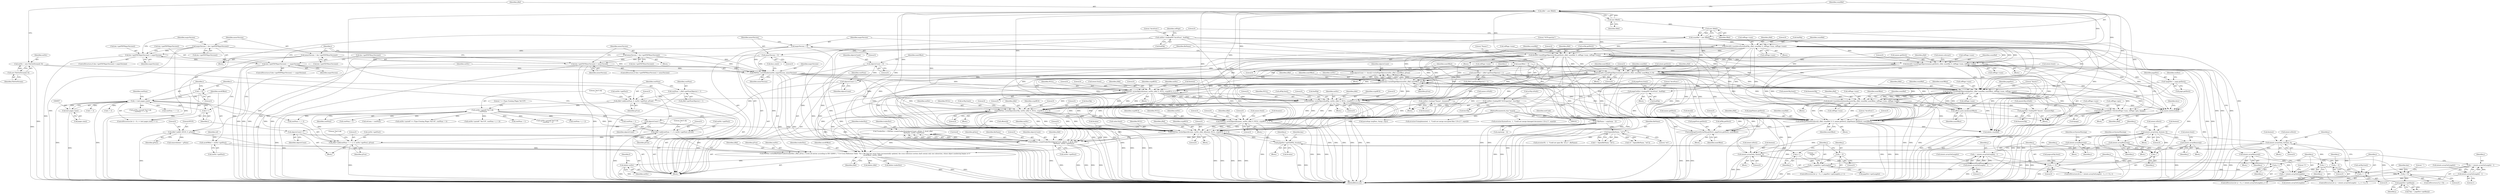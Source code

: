 digraph "0_poppler_5c9b08a875b07853be6c44e43ff5f7f059df666a@API" {
"1001082" [label="(Call,delete outStr)"];
"1001072" [label="(Call,PDFDoc::writeXRefTableTrailer(trailerDict, yRef, gTrue, // write all entries according to ISO 32000-1, 7.5.4 Cross-Reference Table: \"For a file that has never been incrementally updated, the cross-reference section shall contain only one subsection, whose object numbering begins at 0.\"\n                                uxrefOffset, outStr, yRef))"];
"1001061" [label="(Call,*trailerDict = PDFDoc::createTrailerDict(objectsCount, gFalse, 0, &ref, yRef,\n                                                fileName, outStr->getPos()))"];
"1001063" [label="(Call,PDFDoc::createTrailerDict(objectsCount, gFalse, 0, &ref, yRef,\n                                                fileName, outStr->getPos()))"];
"1001043" [label="(Call,objectsCount++)"];
"1000948" [label="(Call,objectsCount++)"];
"1000911" [label="(Call,objectsCount++)"];
"1000106" [label="(Call,objectsCount = 0)"];
"1000778" [label="(Call,objectsCount += docs[i]->writePageObjects(outStr, yRef, numOffset, gTrue))"];
"1000780" [label="(Call,docs[i]->writePageObjects(outStr, yRef, numOffset, gTrue))"];
"1000316" [label="(Call,PDFDoc::writeHeader(outStr, majorVersion, minorVersion))"];
"1000299" [label="(Call,outStr = new FileOutStream(f, 0))"];
"1000301" [label="(Call,new FileOutStream(f, 0))"];
"1000124" [label="(Call,majorVersion = 0)"];
"1000234" [label="(Call,majorVersion = doc->getPDFMajorVersion())"];
"1000242" [label="(Call,doc->getPDFMajorVersion() == majorVersion)"];
"1000230" [label="(Call,doc->getPDFMajorVersion() > majorVersion)"];
"1000237" [label="(Call,minorVersion = doc->getPDFMinorVersion())"];
"1000247" [label="(Call,doc->getPDFMinorVersion() > minorVersion)"];
"1000251" [label="(Call,minorVersion = doc->getPDFMinorVersion())"];
"1000128" [label="(Call,minorVersion = 0)"];
"1000675" [label="(Call,docs[i]->markPageObjects(pageDict, yRef, countRef, numOffset, refPage->num, refPage->num))"];
"1000649" [label="(Call,*pageDict = page.getDict())"];
"1000303" [label="(Call,yRef = new XRef())"];
"1000305" [label="(Call,new XRef())"];
"1000354" [label="(Call,docs[0]->markAcroForm(&afObj, yRef, countRef, 0, refPage->num, refPage->num))"];
"1000341" [label="(Call,catDict->lookupNF(\"AcroForm\", &afObj))"];
"1000307" [label="(Call,countRef = new XRef())"];
"1000309" [label="(Call,new XRef())"];
"1000376" [label="(Call,docs[0]->markPageObjects(ocObj.getDict(), yRef, countRef, 0, refPage->num, refPage->num))"];
"1000695" [label="(Call,docs[i]->markAnnotations(&annotsObj, yRef, countRef, numOffset, refPage->num, refPage->num))"];
"1000687" [label="(Call,pageDict->lookupNF(\"Annots\", &annotsObj))"];
"1000397" [label="(Call,docs[0]->markPageObjects(names.getDict(), yRef, countRef, 0, refPage->num, refPage->num))"];
"1000594" [label="(Call,docs[0]->markPageObjects(intent.getDict(), yRef, countRef, numOffset, 0, 0))"];
"1000110" [label="(Call,numOffset = 0)"];
"1000735" [label="(Call,doMergeNameDict(docs[i], yRef, countRef, 0, 0, names.getDict(), pageNames.getDict(), numOffset))"];
"1000733" [label="(Call,names.initDict(yRef))"];
"1000785" [label="(Call,numOffset = yRef->getNumObjects() + 1)"];
"1000673" [label="(Call,offsets.push_back(numOffset))"];
"1000639" [label="(Call,docs[i]->getXRef()->fetch(refPage->num, refPage->gen, &page))"];
"1000771" [label="(Call,doMergeFormDict(afObj.getDict(), pageForm.getDict(), numOffset))"];
"1000311" [label="(Call,yRef->add(0, 65535, 0, gFalse))"];
"1000877" [label="(Call,PDFDoc::writeObject(&ocObj, outStr, yRef, 0, NULL, cryptRC4, 0, 0, 0))"];
"1000366" [label="(Call,catDict->lookupNF(\"OCProperties\", &ocObj))"];
"1000857" [label="(Call,PDFDoc::writeObject(&afObj, outStr, yRef, 0, NULL, cryptRC4, 0, 0, 0))"];
"1000763" [label="(Call,pageCatDict->lookupNF(\"AcroForm\", &afObj))"];
"1000836" [label="(Call,PDFDoc::writeObject(&intent, outStr, yRef, 0, NULL, cryptRC4, 0, 0, 0))"];
"1000828" [label="(Call,intents.arrayGet(j, &intent, 0))"];
"1000821" [label="(Call,j < intents.arrayGetLength())"];
"1000818" [label="(Call,j = 0)"];
"1000824" [label="(Call,j++)"];
"1000586" [label="(Call,intents.arrayGet(j, &intent, 0))"];
"1000579" [label="(Call,j >= 0)"];
"1000574" [label="(Call,j = intents.arrayGetLength() - 1)"];
"1000576" [label="(Call,intents.arrayGetLength() - 1)"];
"1000582" [label="(Call,j--)"];
"1000603" [label="(Call,intents.arrayRemove(j))"];
"1000460" [label="(Call,intents.arrayGet(j, &intent, 0))"];
"1000453" [label="(Call,j >= 0)"];
"1000456" [label="(Call,j--)"];
"1000542" [label="(Call,intents.arrayRemove(j))"];
"1000531" [label="(Call,intents.arrayRemove(j))"];
"1000552" [label="(Call,intents.arrayRemove(j))"];
"1000448" [label="(Call,j = intents.arrayGetLength() - 1)"];
"1000450" [label="(Call,intents.arrayGetLength() - 1)"];
"1000897" [label="(Call,PDFDoc::writeObject(&names, outStr, yRef, 0, NULL, cryptRC4, 0, 0, 0))"];
"1000387" [label="(Call,catDict->lookup(\"Names\", &names))"];
"1001027" [label="(Call,PDFDoc::writeObject(&value, outStr, yRef, offsets[i], NULL, cryptRC4, 0, 0, 0))"];
"1001006" [label="(Call,pageDict->getValNF(j, &value))"];
"1001003" [label="(Call,pageDict->getKey(j))"];
"1000995" [label="(Call,j > 0)"];
"1000988" [label="(Call,j < pageDict->getLength())"];
"1000991" [label="(Call,j++)"];
"1000985" [label="(Call,j = 0)"];
"1000286" [label="(Call,fopen(fileName, \"wb\"))"];
"1000132" [label="(Call,*fileName = argv[argc - 1])"];
"1000103" [label="(MethodParameterIn,char *argv[])"];
"1000913" [label="(Call,yRef->add(rootNum + 1, 0, outStr->getPos(), gTrue))"];
"1000800" [label="(Call,outStr->printf(\"%d 0 obj\n\", rootNum))"];
"1000795" [label="(Call,yRef->add(rootNum, 0, outStr->getPos(), gTrue))"];
"1000790" [label="(Call,rootNum = yRef->getNumObjects() + 1)"];
"1000962" [label="(Call,yRef->add(rootNum + i + 2, 0, outStr->getPos(), gTrue))"];
"1000954" [label="(Call,i < (int) pages.size())"];
"1000951" [label="(Call,i = 0)"];
"1000959" [label="(Call,i++)"];
"1000956" [label="(Call,(int) pages.size())"];
"1001046" [label="(Call,uxrefOffset = outStr->getPos())"];
"1000249" [label="(Identifier,minorVersion)"];
"1000360" [label="(Call,refPage->num)"];
"1000146" [label="(Call,parseArgs (argDesc, &argc, argv))"];
"1000460" [label="(Call,intents.arrayGet(j, &intent, 0))"];
"1000743" [label="(Call,names.getDict())"];
"1000598" [label="(Identifier,numOffset)"];
"1000912" [label="(Identifier,objectsCount)"];
"1000956" [label="(Call,(int) pages.size())"];
"1000861" [label="(Identifier,yRef)"];
"1000994" [label="(ControlStructure,if (j > 0))"];
"1001066" [label="(Literal,0)"];
"1000801" [label="(Literal,\"%d 0 obj\n\")"];
"1000410" [label="(Call,intents.isArray())"];
"1000736" [label="(Call,docs[i])"];
"1000343" [label="(Call,&afObj)"];
"1000581" [label="(Literal,0)"];
"1001064" [label="(Identifier,objectsCount)"];
"1000989" [label="(Identifier,j)"];
"1000453" [label="(Call,j >= 0)"];
"1000741" [label="(Literal,0)"];
"1001003" [label="(Call,pageDict->getKey(j))"];
"1000968" [label="(Literal,0)"];
"1000955" [label="(Identifier,i)"];
"1000130" [label="(Literal,0)"];
"1000326" [label="(Call,docs.size())"];
"1000864" [label="(Identifier,cryptRC4)"];
"1001080" [label="(Identifier,trailerDict)"];
"1000315" [label="(Identifier,gFalse)"];
"1000780" [label="(Call,docs[i]->writePageObjects(outStr, yRef, numOffset, gTrue))"];
"1000920" [label="(Call,outStr->printf(\"%d 0 obj\n\", rootNum + 1))"];
"1000844" [label="(Literal,0)"];
"1000828" [label="(Call,intents.arrayGet(j, &intent, 0))"];
"1000675" [label="(Call,docs[i]->markPageObjects(pageDict, yRef, countRef, numOffset, refPage->num, refPage->num))"];
"1000312" [label="(Literal,0)"];
"1000778" [label="(Call,objectsCount += docs[i]->writePageObjects(outStr, yRef, numOffset, gTrue))"];
"1000639" [label="(Call,docs[i]->getXRef()->fetch(refPage->num, refPage->gen, &page))"];
"1001038" [label="(Literal,0)"];
"1000252" [label="(Identifier,minorVersion)"];
"1000940" [label="(Call,rootNum + j + 2)"];
"1000677" [label="(Identifier,yRef)"];
"1000877" [label="(Call,PDFDoc::writeObject(&ocObj, outStr, yRef, 0, NULL, cryptRC4, 0, 0, 0))"];
"1000377" [label="(Call,ocObj.getDict())"];
"1000887" [label="(Literal,0)"];
"1000107" [label="(Identifier,objectsCount)"];
"1001063" [label="(Call,PDFDoc::createTrailerDict(objectsCount, gFalse, 0, &ref, yRef,\n                                                fileName, outStr->getPos()))"];
"1000908" [label="(Call,names.free())"];
"1000241" [label="(ControlStructure,if (doc->getPDFMajorVersion() == majorVersion))"];
"1000564" [label="(Call,pagecatObj.free())"];
"1000822" [label="(Identifier,j)"];
"1001082" [label="(Call,delete outStr)"];
"1000543" [label="(Identifier,j)"];
"1000342" [label="(Literal,\"AcroForm\")"];
"1000319" [label="(Identifier,minorVersion)"];
"1000124" [label="(Call,majorVersion = 0)"];
"1000965" [label="(Call,i + 2)"];
"1000381" [label="(Call,refPage->num)"];
"1000357" [label="(Identifier,yRef)"];
"1000618" [label="(Block,)"];
"1000857" [label="(Call,PDFDoc::writeObject(&afObj, outStr, yRef, 0, NULL, cryptRC4, 0, 0, 0))"];
"1000128" [label="(Call,minorVersion = 0)"];
"1000452" [label="(Literal,1)"];
"1000913" [label="(Call,yRef->add(rootNum + 1, 0, outStr->getPos(), gTrue))"];
"1000847" [label="(Call,intent.free())"];
"1000141" [label="(Identifier,exitCode)"];
"1000534" [label="(Identifier,errSyntaxWarning)"];
"1000733" [label="(Call,names.initDict(yRef))"];
"1000317" [label="(Identifier,outStr)"];
"1000971" [label="(Call,outStr->printf(\"%d 0 obj\n\", rootNum + i + 2))"];
"1000953" [label="(Literal,0)"];
"1000643" [label="(Call,refPage->gen)"];
"1000823" [label="(Call,intents.arrayGetLength())"];
"1001028" [label="(Call,&value)"];
"1000987" [label="(Literal,0)"];
"1000288" [label="(Literal,\"wb\")"];
"1000883" [label="(Identifier,NULL)"];
"1000963" [label="(Call,rootNum + i + 2)"];
"1000243" [label="(Call,doc->getPDFMajorVersion())"];
"1001120" [label="(MethodReturn,int)"];
"1000125" [label="(Identifier,majorVersion)"];
"1000600" [label="(Literal,0)"];
"1000396" [label="(Block,)"];
"1000836" [label="(Call,PDFDoc::writeObject(&intent, outStr, yRef, 0, NULL, cryptRC4, 0, 0, 0))"];
"1000375" [label="(Block,)"];
"1000307" [label="(Call,countRef = new XRef())"];
"1000774" [label="(Identifier,numOffset)"];
"1001040" [label="(Call,value.free())"];
"1000678" [label="(Identifier,countRef)"];
"1000310" [label="(Identifier,XRef)"];
"1000888" [label="(Call,ocObj.free())"];
"1000582" [label="(Call,j--)"];
"1000448" [label="(Call,j = intents.arrayGetLength() - 1)"];
"1000676" [label="(Identifier,pageDict)"];
"1001088" [label="(Call,delete countRef)"];
"1000784" [label="(Identifier,gTrue)"];
"1000311" [label="(Call,yRef->add(0, 65535, 0, gFalse))"];
"1000898" [label="(Call,&names)"];
"1000577" [label="(Call,intents.arrayGetLength())"];
"1001039" [label="(Literal,0)"];
"1001048" [label="(Call,outStr->getPos())"];
"1000287" [label="(Identifier,fileName)"];
"1000727" [label="(Block,)"];
"1000991" [label="(Call,j++)"];
"1000673" [label="(Call,offsets.push_back(numOffset))"];
"1001085" [label="(Identifier,f)"];
"1001077" [label="(Identifier,outStr)"];
"1000599" [label="(Literal,0)"];
"1000134" [label="(Call,argv[argc - 1])"];
"1000782" [label="(Identifier,yRef)"];
"1000825" [label="(Identifier,j)"];
"1000882" [label="(Literal,0)"];
"1000458" [label="(Block,)"];
"1000734" [label="(Identifier,yRef)"];
"1000739" [label="(Identifier,yRef)"];
"1000654" [label="(Identifier,resDict)"];
"1000951" [label="(Call,i = 0)"];
"1000554" [label="(Call,intent.free())"];
"1001069" [label="(Identifier,yRef)"];
"1001078" [label="(Identifier,yRef)"];
"1000455" [label="(Literal,0)"];
"1000832" [label="(Literal,0)"];
"1000804" [label="(Literal,\"<< /Type /Catalog /Pages %d 0 R\")"];
"1000579" [label="(Call,j >= 0)"];
"1001086" [label="(Call,delete yRef)"];
"1000802" [label="(Identifier,rootNum)"];
"1000826" [label="(Block,)"];
"1001042" [label="(Literal,\" >>\nendobj\n\")"];
"1000580" [label="(Identifier,j)"];
"1000359" [label="(Literal,0)"];
"1000795" [label="(Call,yRef->add(rootNum, 0, outStr->getPos(), gTrue))"];
"1000904" [label="(Identifier,cryptRC4)"];
"1000402" [label="(Call,refPage->num)"];
"1000363" [label="(Call,refPage->num)"];
"1000798" [label="(Call,outStr->getPos())"];
"1000874" [label="(Block,)"];
"1000461" [label="(Identifier,j)"];
"1000584" [label="(Block,)"];
"1000532" [label="(Identifier,j)"];
"1000290" [label="(Call,error(errIO, -1, \"Could not open file '{0:s}'\", fileName))"];
"1000302" [label="(Identifier,FileOutStream)"];
"1000232" [label="(Identifier,majorVersion)"];
"1000805" [label="(Call,rootNum + 1)"];
"1000999" [label="(Literal,\" \")"];
"1001083" [label="(Identifier,outStr)"];
"1000354" [label="(Call,docs[0]->markAcroForm(&afObj, yRef, countRef, 0, refPage->num, refPage->num))"];
"1001079" [label="(Call,delete trailerDict)"];
"1000914" [label="(Call,rootNum + 1)"];
"1000763" [label="(Call,pageCatDict->lookupNF(\"AcroForm\", &afObj))"];
"1001050" [label="(Call,ref.num = rootNum)"];
"1000247" [label="(Call,doc->getPDFMinorVersion() > minorVersion)"];
"1000881" [label="(Identifier,yRef)"];
"1000737" [label="(Identifier,docs)"];
"1000997" [label="(Literal,0)"];
"1000862" [label="(Literal,0)"];
"1000903" [label="(Identifier,NULL)"];
"1000314" [label="(Literal,0)"];
"1000606" [label="(Call,catObj.free())"];
"1000765" [label="(Call,&afObj)"];
"1000552" [label="(Call,intents.arrayRemove(j))"];
"1000707" [label="(Call,annotsObj.free())"];
"1000799" [label="(Identifier,gTrue)"];
"1000397" [label="(Call,docs[0]->markPageObjects(names.getDict(), yRef, countRef, 0, refPage->num, refPage->num))"];
"1000695" [label="(Call,docs[i]->markAnnotations(&annotsObj, yRef, countRef, numOffset, refPage->num, refPage->num))"];
"1000969" [label="(Call,outStr->getPos())"];
"1000239" [label="(Call,doc->getPDFMinorVersion())"];
"1000129" [label="(Identifier,minorVersion)"];
"1000300" [label="(Identifier,outStr)"];
"1000970" [label="(Identifier,gTrue)"];
"1000586" [label="(Call,intents.arrayGet(j, &intent, 0))"];
"1000783" [label="(Identifier,numOffset)"];
"1000233" [label="(Block,)"];
"1001073" [label="(Identifier,trailerDict)"];
"1000787" [label="(Call,yRef->getNumObjects() + 1)"];
"1000304" [label="(Identifier,yRef)"];
"1000803" [label="(Call,outStr->printf(\"<< /Type /Catalog /Pages %d 0 R\", rootNum + 1))"];
"1000248" [label="(Call,doc->getPDFMinorVersion())"];
"1000250" [label="(Block,)"];
"1000553" [label="(Identifier,j)"];
"1001035" [label="(Identifier,NULL)"];
"1000973" [label="(Call,rootNum + i + 2)"];
"1000649" [label="(Call,*pageDict = page.getDict())"];
"1000126" [label="(Literal,0)"];
"1000587" [label="(Identifier,j)"];
"1001076" [label="(Identifier,uxrefOffset)"];
"1000132" [label="(Call,*fileName = argv[argc - 1])"];
"1001067" [label="(Call,&ref)"];
"1000454" [label="(Identifier,j)"];
"1000866" [label="(Literal,0)"];
"1000328" [label="(Block,)"];
"1001027" [label="(Call,PDFDoc::writeObject(&value, outStr, yRef, offsets[i], NULL, cryptRC4, 0, 0, 0))"];
"1000829" [label="(Identifier,j)"];
"1000949" [label="(Identifier,objectsCount)"];
"1000545" [label="(Identifier,errSyntaxWarning)"];
"1000696" [label="(Call,&annotsObj)"];
"1000583" [label="(Identifier,j)"];
"1000791" [label="(Identifier,rootNum)"];
"1000578" [label="(Literal,1)"];
"1000863" [label="(Identifier,NULL)"];
"1000785" [label="(Call,numOffset = yRef->getNumObjects() + 1)"];
"1000679" [label="(Identifier,numOffset)"];
"1000309" [label="(Call,new XRef())"];
"1000868" [label="(Call,afObj.free())"];
"1000242" [label="(Call,doc->getPDFMajorVersion() == majorVersion)"];
"1000617" [label="(Identifier,i)"];
"1000604" [label="(Identifier,j)"];
"1000258" [label="(Call,error(errUnimplemented, -1, \"Could not merge encrypted files ('{0:s}')\", argv[i]))"];
"1000884" [label="(Identifier,cryptRC4)"];
"1000984" [label="(ControlStructure,for (j = 0; j < pageDict->getLength(); j++))"];
"1000318" [label="(Identifier,majorVersion)"];
"1000594" [label="(Call,docs[0]->markPageObjects(intent.getDict(), yRef, countRef, numOffset, 0, 0))"];
"1000456" [label="(Call,j--)"];
"1000797" [label="(Literal,0)"];
"1000821" [label="(Call,j < intents.arrayGetLength())"];
"1000373" [label="(Call,ocObj.isNull())"];
"1000835" [label="(Block,)"];
"1001074" [label="(Identifier,yRef)"];
"1000694" [label="(Block,)"];
"1000112" [label="(Literal,0)"];
"1000341" [label="(Call,catDict->lookupNF(\"AcroForm\", &afObj))"];
"1000574" [label="(Call,j = intents.arrayGetLength() - 1)"];
"1000820" [label="(Literal,0)"];
"1000800" [label="(Call,outStr->printf(\"%d 0 obj\n\", rootNum))"];
"1000251" [label="(Call,minorVersion = doc->getPDFMinorVersion())"];
"1000133" [label="(Identifier,fileName)"];
"1000986" [label="(Identifier,j)"];
"1000602" [label="(Block,)"];
"1000462" [label="(Call,&intent)"];
"1000773" [label="(Call,pageForm.getDict())"];
"1000830" [label="(Call,&intent)"];
"1000954" [label="(Call,i < (int) pages.size())"];
"1001072" [label="(Call,PDFDoc::writeXRefTableTrailer(trailerDict, yRef, gTrue, // write all entries according to ISO 32000-1, 7.5.4 Cross-Reference Table: \"For a file that has never been incrementally updated, the cross-reference section shall contain only one subsection, whose object numbering begins at 0.\"\n                                uxrefOffset, outStr, yRef))"];
"1000284" [label="(Call,f = fopen(fileName, \"wb\"))"];
"1000680" [label="(Call,refPage->num)"];
"1000355" [label="(Call,&afObj)"];
"1000592" [label="(Call,intent.isDict())"];
"1000597" [label="(Identifier,countRef)"];
"1000840" [label="(Identifier,yRef)"];
"1000775" [label="(Call,pageForm.free())"];
"1001043" [label="(Call,objectsCount++)"];
"1000451" [label="(Call,intents.arrayGetLength())"];
"1000915" [label="(Identifier,rootNum)"];
"1000457" [label="(Identifier,j)"];
"1000894" [label="(Block,)"];
"1001065" [label="(Identifier,gFalse)"];
"1000958" [label="(Call,pages.size())"];
"1001047" [label="(Identifier,uxrefOffset)"];
"1000865" [label="(Literal,0)"];
"1000110" [label="(Call,numOffset = 0)"];
"1000992" [label="(Identifier,j)"];
"1000316" [label="(Call,PDFDoc::writeHeader(outStr, majorVersion, minorVersion))"];
"1001070" [label="(Identifier,fileName)"];
"1000573" [label="(ControlStructure,for (j = intents.arrayGetLength() - 1; j >= 0; j--))"];
"1000575" [label="(Identifier,j)"];
"1000235" [label="(Identifier,majorVersion)"];
"1000975" [label="(Call,i + 2)"];
"1000542" [label="(Call,intents.arrayRemove(j))"];
"1001052" [label="(Identifier,ref)"];
"1000236" [label="(Call,doc->getPDFMajorVersion())"];
"1000400" [label="(Identifier,countRef)"];
"1001007" [label="(Identifier,j)"];
"1000303" [label="(Call,yRef = new XRef())"];
"1000959" [label="(Call,i++)"];
"1000817" [label="(ControlStructure,for (j = 0; j < intents.arrayGetLength(); j++))"];
"1000919" [label="(Identifier,gTrue)"];
"1000907" [label="(Literal,0)"];
"1000858" [label="(Call,&afObj)"];
"1000841" [label="(Literal,0)"];
"1000531" [label="(Call,intents.arrayRemove(j))"];
"1000921" [label="(Literal,\"%d 0 obj\n\")"];
"1000960" [label="(Identifier,i)"];
"1000897" [label="(Call,PDFDoc::writeObject(&names, outStr, yRef, 0, NULL, cryptRC4, 0, 0, 0))"];
"1000985" [label="(Call,j = 0)"];
"1000818" [label="(Call,j = 0)"];
"1000885" [label="(Literal,0)"];
"1000770" [label="(Block,)"];
"1000843" [label="(Identifier,cryptRC4)"];
"1000466" [label="(Call,intent.isDict())"];
"1000238" [label="(Identifier,minorVersion)"];
"1000605" [label="(Call,intent.free())"];
"1000744" [label="(Call,pageNames.getDict())"];
"1000366" [label="(Call,catDict->lookupNF(\"OCProperties\", &ocObj))"];
"1000948" [label="(Call,objectsCount++)"];
"1000687" [label="(Call,pageDict->lookupNF(\"Annots\", &annotsObj))"];
"1000988" [label="(Call,j < pageDict->getLength())"];
"1001013" [label="(Identifier,key)"];
"1001061" [label="(Call,*trailerDict = PDFDoc::createTrailerDict(objectsCount, gFalse, 0, &ref, yRef,\n                                                fileName, outStr->getPos()))"];
"1000698" [label="(Identifier,yRef)"];
"1001071" [label="(Call,outStr->getPos())"];
"1000995" [label="(Call,j > 0)"];
"1001031" [label="(Identifier,yRef)"];
"1000952" [label="(Identifier,i)"];
"1000244" [label="(Identifier,majorVersion)"];
"1000771" [label="(Call,doMergeFormDict(afObj.getDict(), pageForm.getDict(), numOffset))"];
"1000996" [label="(Identifier,j)"];
"1000781" [label="(Identifier,outStr)"];
"1000299" [label="(Call,outStr = new FileOutStream(f, 0))"];
"1000962" [label="(Call,yRef->add(rootNum + i + 2, 0, outStr->getPos(), gTrue))"];
"1000849" [label="(Literal,\"]\")"];
"1000401" [label="(Literal,0)"];
"1000674" [label="(Identifier,numOffset)"];
"1000384" [label="(Call,refPage->num)"];
"1000405" [label="(Call,refPage->num)"];
"1000449" [label="(Identifier,j)"];
"1000886" [label="(Literal,0)"];
"1000834" [label="(Call,intent.isDict())"];
"1000911" [label="(Call,objectsCount++)"];
"1000367" [label="(Literal,\"OCProperties\")"];
"1001046" [label="(Call,uxrefOffset = outStr->getPos())"];
"1000464" [label="(Literal,0)"];
"1001004" [label="(Identifier,j)"];
"1001008" [label="(Call,&value)"];
"1000104" [label="(Block,)"];
"1000541" [label="(Block,)"];
"1000379" [label="(Identifier,countRef)"];
"1000576" [label="(Call,intents.arrayGetLength() - 1)"];
"1000376" [label="(Call,docs[0]->markPageObjects(ocObj.getDict(), yRef, countRef, 0, refPage->num, refPage->num))"];
"1000786" [label="(Identifier,numOffset)"];
"1001006" [label="(Call,pageDict->getValNF(j, &value))"];
"1000689" [label="(Call,&annotsObj)"];
"1000839" [label="(Identifier,outStr)"];
"1000640" [label="(Call,refPage->num)"];
"1000234" [label="(Call,majorVersion = doc->getPDFMajorVersion())"];
"1001075" [label="(Identifier,gTrue)"];
"1000764" [label="(Literal,\"AcroForm\")"];
"1000860" [label="(Identifier,outStr)"];
"1000271" [label="(Call,error(errSyntaxError, -1, \"Could not merge damaged documents ('{0:s}')\", argv[i]))"];
"1000595" [label="(Call,intent.getDict())"];
"1000854" [label="(Block,)"];
"1000990" [label="(Call,pageDict->getLength())"];
"1000900" [label="(Identifier,outStr)"];
"1000651" [label="(Call,page.getDict())"];
"1000447" [label="(ControlStructure,for (j = intents.arrayGetLength() - 1; j >= 0; j--))"];
"1000950" [label="(ControlStructure,for (i = 0; i < (int) pages.size(); i++))"];
"1000628" [label="(Block,)"];
"1000819" [label="(Identifier,j)"];
"1000704" [label="(Call,refPage->num)"];
"1000790" [label="(Call,rootNum = yRef->getNumObjects() + 1)"];
"1000701" [label="(Call,refPage->num)"];
"1000867" [label="(Literal,0)"];
"1000551" [label="(Block,)"];
"1000596" [label="(Identifier,yRef)"];
"1000347" [label="(Identifier,refPage)"];
"1000964" [label="(Identifier,rootNum)"];
"1000283" [label="(Call,!(f = fopen(fileName, \"wb\")))"];
"1000286" [label="(Call,fopen(fileName, \"wb\"))"];
"1001062" [label="(Identifier,trailerDict)"];
"1000837" [label="(Call,&intent)"];
"1000398" [label="(Call,names.getDict())"];
"1000683" [label="(Call,refPage->num)"];
"1000938" [label="(Call,outStr->printf(\" %d 0 R\", rootNum + j + 2))"];
"1000237" [label="(Call,minorVersion = doc->getPDFMinorVersion())"];
"1000693" [label="(Call,annotsObj.isNull())"];
"1000745" [label="(Identifier,numOffset)"];
"1000305" [label="(Call,new XRef())"];
"1000646" [label="(Call,&page)"];
"1000388" [label="(Literal,\"Names\")"];
"1000230" [label="(Call,doc->getPDFMajorVersion() > majorVersion)"];
"1000253" [label="(Call,doc->getPDFMinorVersion())"];
"1000906" [label="(Literal,0)"];
"1000108" [label="(Literal,0)"];
"1000394" [label="(Call,names.isNull())"];
"1000229" [label="(ControlStructure,if (doc->getPDFMajorVersion() > majorVersion))"];
"1001002" [label="(Identifier,key)"];
"1000700" [label="(Identifier,numOffset)"];
"1000878" [label="(Call,&ocObj)"];
"1000387" [label="(Call,catDict->lookup(\"Names\", &names))"];
"1000961" [label="(Block,)"];
"1000450" [label="(Call,intents.arrayGetLength() - 1)"];
"1001023" [label="(Block,)"];
"1000368" [label="(Call,&ocObj)"];
"1000972" [label="(Literal,\"%d 0 obj\n\")"];
"1000905" [label="(Literal,0)"];
"1000590" [label="(Literal,0)"];
"1000731" [label="(Block,)"];
"1000530" [label="(Block,)"];
"1001036" [label="(Identifier,cryptRC4)"];
"1000650" [label="(Identifier,pageDict)"];
"1000209" [label="(Identifier,i)"];
"1000588" [label="(Call,&intent)"];
"1000842" [label="(Identifier,NULL)"];
"1000796" [label="(Identifier,rootNum)"];
"1001037" [label="(Literal,0)"];
"1000603" [label="(Call,intents.arrayRemove(j))"];
"1001001" [label="(Call,*key = pageDict->getKey(j))"];
"1000901" [label="(Identifier,yRef)"];
"1000917" [label="(Literal,0)"];
"1000735" [label="(Call,doMergeNameDict(docs[i], yRef, countRef, 0, 0, names.getDict(), pageNames.getDict(), numOffset))"];
"1000845" [label="(Literal,0)"];
"1000399" [label="(Identifier,yRef)"];
"1000902" [label="(Literal,0)"];
"1000111" [label="(Identifier,numOffset)"];
"1000772" [label="(Call,afObj.getDict())"];
"1000740" [label="(Identifier,countRef)"];
"1000308" [label="(Identifier,countRef)"];
"1000106" [label="(Call,objectsCount = 0)"];
"1000358" [label="(Identifier,countRef)"];
"1000792" [label="(Call,yRef->getNumObjects() + 1)"];
"1001032" [label="(Call,offsets[i])"];
"1000246" [label="(ControlStructure,if (doc->getPDFMinorVersion() > minorVersion))"];
"1000824" [label="(Call,j++)"];
"1000523" [label="(Call,removeIntent = gFalse)"];
"1000313" [label="(Literal,65535)"];
"1001030" [label="(Identifier,outStr)"];
"1000699" [label="(Identifier,countRef)"];
"1000389" [label="(Call,&names)"];
"1000922" [label="(Call,rootNum + 1)"];
"1000762" [label="(Block,)"];
"1000747" [label="(Literal,\"AcroForm\")"];
"1000353" [label="(Block,)"];
"1000380" [label="(Literal,0)"];
"1000846" [label="(Literal,0)"];
"1000306" [label="(Identifier,XRef)"];
"1000880" [label="(Identifier,outStr)"];
"1000742" [label="(Literal,0)"];
"1000378" [label="(Identifier,yRef)"];
"1001044" [label="(Identifier,objectsCount)"];
"1000688" [label="(Literal,\"Annots\")"];
"1000301" [label="(Call,new FileOutStream(f, 0))"];
"1000231" [label="(Call,doc->getPDFMajorVersion())"];
"1000993" [label="(Block,)"];
"1000918" [label="(Call,outStr->getPos())"];
"1000779" [label="(Identifier,objectsCount)"];
"1000593" [label="(Block,)"];
"1000103" [label="(MethodParameterIn,char *argv[])"];
"1001082" -> "1000104"  [label="AST: "];
"1001082" -> "1001083"  [label="CFG: "];
"1001083" -> "1001082"  [label="AST: "];
"1001085" -> "1001082"  [label="CFG: "];
"1001082" -> "1001120"  [label="DDG: "];
"1001082" -> "1001120"  [label="DDG: "];
"1001072" -> "1001082"  [label="DDG: "];
"1001072" -> "1000104"  [label="AST: "];
"1001072" -> "1001078"  [label="CFG: "];
"1001073" -> "1001072"  [label="AST: "];
"1001074" -> "1001072"  [label="AST: "];
"1001075" -> "1001072"  [label="AST: "];
"1001076" -> "1001072"  [label="AST: "];
"1001077" -> "1001072"  [label="AST: "];
"1001078" -> "1001072"  [label="AST: "];
"1001080" -> "1001072"  [label="CFG: "];
"1001072" -> "1001120"  [label="DDG: "];
"1001072" -> "1001120"  [label="DDG: "];
"1001072" -> "1001120"  [label="DDG: "];
"1001061" -> "1001072"  [label="DDG: "];
"1001063" -> "1001072"  [label="DDG: "];
"1000913" -> "1001072"  [label="DDG: "];
"1000962" -> "1001072"  [label="DDG: "];
"1001046" -> "1001072"  [label="DDG: "];
"1000780" -> "1001072"  [label="DDG: "];
"1000857" -> "1001072"  [label="DDG: "];
"1000836" -> "1001072"  [label="DDG: "];
"1000877" -> "1001072"  [label="DDG: "];
"1000316" -> "1001072"  [label="DDG: "];
"1001027" -> "1001072"  [label="DDG: "];
"1000897" -> "1001072"  [label="DDG: "];
"1001072" -> "1001079"  [label="DDG: "];
"1001072" -> "1001086"  [label="DDG: "];
"1001061" -> "1000104"  [label="AST: "];
"1001061" -> "1001063"  [label="CFG: "];
"1001062" -> "1001061"  [label="AST: "];
"1001063" -> "1001061"  [label="AST: "];
"1001073" -> "1001061"  [label="CFG: "];
"1001061" -> "1001120"  [label="DDG: "];
"1001063" -> "1001061"  [label="DDG: "];
"1001063" -> "1001061"  [label="DDG: "];
"1001063" -> "1001061"  [label="DDG: "];
"1001063" -> "1001061"  [label="DDG: "];
"1001063" -> "1001061"  [label="DDG: "];
"1001063" -> "1001061"  [label="DDG: "];
"1001063" -> "1001061"  [label="DDG: "];
"1001063" -> "1001071"  [label="CFG: "];
"1001064" -> "1001063"  [label="AST: "];
"1001065" -> "1001063"  [label="AST: "];
"1001066" -> "1001063"  [label="AST: "];
"1001067" -> "1001063"  [label="AST: "];
"1001069" -> "1001063"  [label="AST: "];
"1001070" -> "1001063"  [label="AST: "];
"1001071" -> "1001063"  [label="AST: "];
"1001063" -> "1001120"  [label="DDG: "];
"1001063" -> "1001120"  [label="DDG: "];
"1001063" -> "1001120"  [label="DDG: "];
"1001063" -> "1001120"  [label="DDG: "];
"1001063" -> "1001120"  [label="DDG: "];
"1001043" -> "1001063"  [label="DDG: "];
"1000948" -> "1001063"  [label="DDG: "];
"1000311" -> "1001063"  [label="DDG: "];
"1000877" -> "1001063"  [label="DDG: "];
"1000303" -> "1001063"  [label="DDG: "];
"1000354" -> "1001063"  [label="DDG: "];
"1000376" -> "1001063"  [label="DDG: "];
"1000836" -> "1001063"  [label="DDG: "];
"1000780" -> "1001063"  [label="DDG: "];
"1000594" -> "1001063"  [label="DDG: "];
"1000397" -> "1001063"  [label="DDG: "];
"1000897" -> "1001063"  [label="DDG: "];
"1001027" -> "1001063"  [label="DDG: "];
"1000857" -> "1001063"  [label="DDG: "];
"1000286" -> "1001063"  [label="DDG: "];
"1001043" -> "1000961"  [label="AST: "];
"1001043" -> "1001044"  [label="CFG: "];
"1001044" -> "1001043"  [label="AST: "];
"1000960" -> "1001043"  [label="CFG: "];
"1000948" -> "1001043"  [label="DDG: "];
"1000948" -> "1000104"  [label="AST: "];
"1000948" -> "1000949"  [label="CFG: "];
"1000949" -> "1000948"  [label="AST: "];
"1000952" -> "1000948"  [label="CFG: "];
"1000911" -> "1000948"  [label="DDG: "];
"1000911" -> "1000104"  [label="AST: "];
"1000911" -> "1000912"  [label="CFG: "];
"1000912" -> "1000911"  [label="AST: "];
"1000915" -> "1000911"  [label="CFG: "];
"1000106" -> "1000911"  [label="DDG: "];
"1000778" -> "1000911"  [label="DDG: "];
"1000106" -> "1000104"  [label="AST: "];
"1000106" -> "1000108"  [label="CFG: "];
"1000107" -> "1000106"  [label="AST: "];
"1000108" -> "1000106"  [label="AST: "];
"1000111" -> "1000106"  [label="CFG: "];
"1000106" -> "1001120"  [label="DDG: "];
"1000106" -> "1000778"  [label="DDG: "];
"1000778" -> "1000618"  [label="AST: "];
"1000778" -> "1000780"  [label="CFG: "];
"1000779" -> "1000778"  [label="AST: "];
"1000780" -> "1000778"  [label="AST: "];
"1000786" -> "1000778"  [label="CFG: "];
"1000778" -> "1001120"  [label="DDG: "];
"1000780" -> "1000778"  [label="DDG: "];
"1000780" -> "1000778"  [label="DDG: "];
"1000780" -> "1000778"  [label="DDG: "];
"1000780" -> "1000778"  [label="DDG: "];
"1000780" -> "1000784"  [label="CFG: "];
"1000781" -> "1000780"  [label="AST: "];
"1000782" -> "1000780"  [label="AST: "];
"1000783" -> "1000780"  [label="AST: "];
"1000784" -> "1000780"  [label="AST: "];
"1000780" -> "1000675"  [label="DDG: "];
"1000780" -> "1000733"  [label="DDG: "];
"1000780" -> "1000735"  [label="DDG: "];
"1000316" -> "1000780"  [label="DDG: "];
"1000675" -> "1000780"  [label="DDG: "];
"1000675" -> "1000780"  [label="DDG: "];
"1000303" -> "1000780"  [label="DDG: "];
"1000354" -> "1000780"  [label="DDG: "];
"1000735" -> "1000780"  [label="DDG: "];
"1000735" -> "1000780"  [label="DDG: "];
"1000376" -> "1000780"  [label="DDG: "];
"1000695" -> "1000780"  [label="DDG: "];
"1000695" -> "1000780"  [label="DDG: "];
"1000397" -> "1000780"  [label="DDG: "];
"1000594" -> "1000780"  [label="DDG: "];
"1000594" -> "1000780"  [label="DDG: "];
"1000785" -> "1000780"  [label="DDG: "];
"1000771" -> "1000780"  [label="DDG: "];
"1000110" -> "1000780"  [label="DDG: "];
"1000780" -> "1000795"  [label="DDG: "];
"1000780" -> "1000836"  [label="DDG: "];
"1000780" -> "1000836"  [label="DDG: "];
"1000780" -> "1000857"  [label="DDG: "];
"1000780" -> "1000857"  [label="DDG: "];
"1000780" -> "1000877"  [label="DDG: "];
"1000780" -> "1000877"  [label="DDG: "];
"1000780" -> "1000897"  [label="DDG: "];
"1000780" -> "1000897"  [label="DDG: "];
"1000780" -> "1001027"  [label="DDG: "];
"1000780" -> "1001027"  [label="DDG: "];
"1000316" -> "1000104"  [label="AST: "];
"1000316" -> "1000319"  [label="CFG: "];
"1000317" -> "1000316"  [label="AST: "];
"1000318" -> "1000316"  [label="AST: "];
"1000319" -> "1000316"  [label="AST: "];
"1000326" -> "1000316"  [label="CFG: "];
"1000316" -> "1001120"  [label="DDG: "];
"1000316" -> "1001120"  [label="DDG: "];
"1000316" -> "1001120"  [label="DDG: "];
"1000299" -> "1000316"  [label="DDG: "];
"1000124" -> "1000316"  [label="DDG: "];
"1000234" -> "1000316"  [label="DDG: "];
"1000242" -> "1000316"  [label="DDG: "];
"1000237" -> "1000316"  [label="DDG: "];
"1000247" -> "1000316"  [label="DDG: "];
"1000251" -> "1000316"  [label="DDG: "];
"1000128" -> "1000316"  [label="DDG: "];
"1000316" -> "1000836"  [label="DDG: "];
"1000316" -> "1000857"  [label="DDG: "];
"1000316" -> "1000877"  [label="DDG: "];
"1000316" -> "1000897"  [label="DDG: "];
"1000316" -> "1001027"  [label="DDG: "];
"1000299" -> "1000104"  [label="AST: "];
"1000299" -> "1000301"  [label="CFG: "];
"1000300" -> "1000299"  [label="AST: "];
"1000301" -> "1000299"  [label="AST: "];
"1000304" -> "1000299"  [label="CFG: "];
"1000299" -> "1001120"  [label="DDG: "];
"1000301" -> "1000299"  [label="DDG: "];
"1000301" -> "1000302"  [label="CFG: "];
"1000302" -> "1000301"  [label="AST: "];
"1000301" -> "1001120"  [label="DDG: "];
"1000124" -> "1000104"  [label="AST: "];
"1000124" -> "1000126"  [label="CFG: "];
"1000125" -> "1000124"  [label="AST: "];
"1000126" -> "1000124"  [label="AST: "];
"1000129" -> "1000124"  [label="CFG: "];
"1000124" -> "1001120"  [label="DDG: "];
"1000124" -> "1000230"  [label="DDG: "];
"1000234" -> "1000233"  [label="AST: "];
"1000234" -> "1000236"  [label="CFG: "];
"1000235" -> "1000234"  [label="AST: "];
"1000236" -> "1000234"  [label="AST: "];
"1000238" -> "1000234"  [label="CFG: "];
"1000234" -> "1001120"  [label="DDG: "];
"1000234" -> "1001120"  [label="DDG: "];
"1000234" -> "1000230"  [label="DDG: "];
"1000242" -> "1000241"  [label="AST: "];
"1000242" -> "1000244"  [label="CFG: "];
"1000243" -> "1000242"  [label="AST: "];
"1000244" -> "1000242"  [label="AST: "];
"1000248" -> "1000242"  [label="CFG: "];
"1000209" -> "1000242"  [label="CFG: "];
"1000242" -> "1001120"  [label="DDG: "];
"1000242" -> "1001120"  [label="DDG: "];
"1000242" -> "1001120"  [label="DDG: "];
"1000242" -> "1000230"  [label="DDG: "];
"1000230" -> "1000242"  [label="DDG: "];
"1000230" -> "1000229"  [label="AST: "];
"1000230" -> "1000232"  [label="CFG: "];
"1000231" -> "1000230"  [label="AST: "];
"1000232" -> "1000230"  [label="AST: "];
"1000235" -> "1000230"  [label="CFG: "];
"1000243" -> "1000230"  [label="CFG: "];
"1000230" -> "1001120"  [label="DDG: "];
"1000237" -> "1000233"  [label="AST: "];
"1000237" -> "1000239"  [label="CFG: "];
"1000238" -> "1000237"  [label="AST: "];
"1000239" -> "1000237"  [label="AST: "];
"1000209" -> "1000237"  [label="CFG: "];
"1000237" -> "1001120"  [label="DDG: "];
"1000237" -> "1001120"  [label="DDG: "];
"1000237" -> "1000247"  [label="DDG: "];
"1000247" -> "1000246"  [label="AST: "];
"1000247" -> "1000249"  [label="CFG: "];
"1000248" -> "1000247"  [label="AST: "];
"1000249" -> "1000247"  [label="AST: "];
"1000252" -> "1000247"  [label="CFG: "];
"1000209" -> "1000247"  [label="CFG: "];
"1000247" -> "1001120"  [label="DDG: "];
"1000247" -> "1001120"  [label="DDG: "];
"1000247" -> "1001120"  [label="DDG: "];
"1000251" -> "1000247"  [label="DDG: "];
"1000128" -> "1000247"  [label="DDG: "];
"1000251" -> "1000250"  [label="AST: "];
"1000251" -> "1000253"  [label="CFG: "];
"1000252" -> "1000251"  [label="AST: "];
"1000253" -> "1000251"  [label="AST: "];
"1000209" -> "1000251"  [label="CFG: "];
"1000251" -> "1001120"  [label="DDG: "];
"1000251" -> "1001120"  [label="DDG: "];
"1000128" -> "1000104"  [label="AST: "];
"1000128" -> "1000130"  [label="CFG: "];
"1000129" -> "1000128"  [label="AST: "];
"1000130" -> "1000128"  [label="AST: "];
"1000133" -> "1000128"  [label="CFG: "];
"1000128" -> "1001120"  [label="DDG: "];
"1000675" -> "1000628"  [label="AST: "];
"1000675" -> "1000683"  [label="CFG: "];
"1000676" -> "1000675"  [label="AST: "];
"1000677" -> "1000675"  [label="AST: "];
"1000678" -> "1000675"  [label="AST: "];
"1000679" -> "1000675"  [label="AST: "];
"1000680" -> "1000675"  [label="AST: "];
"1000683" -> "1000675"  [label="AST: "];
"1000688" -> "1000675"  [label="CFG: "];
"1000675" -> "1001120"  [label="DDG: "];
"1000675" -> "1001120"  [label="DDG: "];
"1000675" -> "1001120"  [label="DDG: "];
"1000675" -> "1000639"  [label="DDG: "];
"1000675" -> "1000673"  [label="DDG: "];
"1000649" -> "1000675"  [label="DDG: "];
"1000303" -> "1000675"  [label="DDG: "];
"1000354" -> "1000675"  [label="DDG: "];
"1000354" -> "1000675"  [label="DDG: "];
"1000376" -> "1000675"  [label="DDG: "];
"1000376" -> "1000675"  [label="DDG: "];
"1000695" -> "1000675"  [label="DDG: "];
"1000695" -> "1000675"  [label="DDG: "];
"1000397" -> "1000675"  [label="DDG: "];
"1000397" -> "1000675"  [label="DDG: "];
"1000594" -> "1000675"  [label="DDG: "];
"1000594" -> "1000675"  [label="DDG: "];
"1000307" -> "1000675"  [label="DDG: "];
"1000735" -> "1000675"  [label="DDG: "];
"1000673" -> "1000675"  [label="DDG: "];
"1000639" -> "1000675"  [label="DDG: "];
"1000675" -> "1000695"  [label="DDG: "];
"1000675" -> "1000695"  [label="DDG: "];
"1000675" -> "1000695"  [label="DDG: "];
"1000675" -> "1000695"  [label="DDG: "];
"1000675" -> "1000733"  [label="DDG: "];
"1000675" -> "1000735"  [label="DDG: "];
"1000675" -> "1000735"  [label="DDG: "];
"1000675" -> "1000735"  [label="DDG: "];
"1000675" -> "1000771"  [label="DDG: "];
"1000675" -> "1001088"  [label="DDG: "];
"1000649" -> "1000628"  [label="AST: "];
"1000649" -> "1000651"  [label="CFG: "];
"1000650" -> "1000649"  [label="AST: "];
"1000651" -> "1000649"  [label="AST: "];
"1000654" -> "1000649"  [label="CFG: "];
"1000649" -> "1001120"  [label="DDG: "];
"1000303" -> "1000104"  [label="AST: "];
"1000303" -> "1000305"  [label="CFG: "];
"1000304" -> "1000303"  [label="AST: "];
"1000305" -> "1000303"  [label="AST: "];
"1000308" -> "1000303"  [label="CFG: "];
"1000305" -> "1000303"  [label="DDG: "];
"1000303" -> "1000354"  [label="DDG: "];
"1000303" -> "1000376"  [label="DDG: "];
"1000303" -> "1000397"  [label="DDG: "];
"1000303" -> "1000594"  [label="DDG: "];
"1000303" -> "1000733"  [label="DDG: "];
"1000303" -> "1000735"  [label="DDG: "];
"1000303" -> "1000836"  [label="DDG: "];
"1000303" -> "1000857"  [label="DDG: "];
"1000303" -> "1000877"  [label="DDG: "];
"1000303" -> "1000897"  [label="DDG: "];
"1000303" -> "1001027"  [label="DDG: "];
"1000305" -> "1000306"  [label="CFG: "];
"1000306" -> "1000305"  [label="AST: "];
"1000305" -> "1000309"  [label="DDG: "];
"1000354" -> "1000353"  [label="AST: "];
"1000354" -> "1000363"  [label="CFG: "];
"1000355" -> "1000354"  [label="AST: "];
"1000357" -> "1000354"  [label="AST: "];
"1000358" -> "1000354"  [label="AST: "];
"1000359" -> "1000354"  [label="AST: "];
"1000360" -> "1000354"  [label="AST: "];
"1000363" -> "1000354"  [label="AST: "];
"1000367" -> "1000354"  [label="CFG: "];
"1000354" -> "1001120"  [label="DDG: "];
"1000354" -> "1001120"  [label="DDG: "];
"1000354" -> "1001120"  [label="DDG: "];
"1000341" -> "1000354"  [label="DDG: "];
"1000307" -> "1000354"  [label="DDG: "];
"1000354" -> "1000376"  [label="DDG: "];
"1000354" -> "1000376"  [label="DDG: "];
"1000354" -> "1000376"  [label="DDG: "];
"1000354" -> "1000397"  [label="DDG: "];
"1000354" -> "1000397"  [label="DDG: "];
"1000354" -> "1000397"  [label="DDG: "];
"1000354" -> "1000594"  [label="DDG: "];
"1000354" -> "1000594"  [label="DDG: "];
"1000354" -> "1000639"  [label="DDG: "];
"1000354" -> "1000733"  [label="DDG: "];
"1000354" -> "1000735"  [label="DDG: "];
"1000354" -> "1000735"  [label="DDG: "];
"1000354" -> "1000763"  [label="DDG: "];
"1000354" -> "1000836"  [label="DDG: "];
"1000354" -> "1000857"  [label="DDG: "];
"1000354" -> "1000857"  [label="DDG: "];
"1000354" -> "1000877"  [label="DDG: "];
"1000354" -> "1000897"  [label="DDG: "];
"1000354" -> "1001027"  [label="DDG: "];
"1000354" -> "1001088"  [label="DDG: "];
"1000341" -> "1000328"  [label="AST: "];
"1000341" -> "1000343"  [label="CFG: "];
"1000342" -> "1000341"  [label="AST: "];
"1000343" -> "1000341"  [label="AST: "];
"1000347" -> "1000341"  [label="CFG: "];
"1000341" -> "1001120"  [label="DDG: "];
"1000341" -> "1001120"  [label="DDG: "];
"1000341" -> "1000763"  [label="DDG: "];
"1000341" -> "1000857"  [label="DDG: "];
"1000307" -> "1000104"  [label="AST: "];
"1000307" -> "1000309"  [label="CFG: "];
"1000308" -> "1000307"  [label="AST: "];
"1000309" -> "1000307"  [label="AST: "];
"1000312" -> "1000307"  [label="CFG: "];
"1000307" -> "1001120"  [label="DDG: "];
"1000309" -> "1000307"  [label="DDG: "];
"1000307" -> "1000376"  [label="DDG: "];
"1000307" -> "1000397"  [label="DDG: "];
"1000307" -> "1000594"  [label="DDG: "];
"1000307" -> "1000735"  [label="DDG: "];
"1000307" -> "1001088"  [label="DDG: "];
"1000309" -> "1000310"  [label="CFG: "];
"1000310" -> "1000309"  [label="AST: "];
"1000309" -> "1001120"  [label="DDG: "];
"1000376" -> "1000375"  [label="AST: "];
"1000376" -> "1000384"  [label="CFG: "];
"1000377" -> "1000376"  [label="AST: "];
"1000378" -> "1000376"  [label="AST: "];
"1000379" -> "1000376"  [label="AST: "];
"1000380" -> "1000376"  [label="AST: "];
"1000381" -> "1000376"  [label="AST: "];
"1000384" -> "1000376"  [label="AST: "];
"1000388" -> "1000376"  [label="CFG: "];
"1000376" -> "1001120"  [label="DDG: "];
"1000376" -> "1001120"  [label="DDG: "];
"1000376" -> "1001120"  [label="DDG: "];
"1000376" -> "1000397"  [label="DDG: "];
"1000376" -> "1000397"  [label="DDG: "];
"1000376" -> "1000397"  [label="DDG: "];
"1000376" -> "1000594"  [label="DDG: "];
"1000376" -> "1000594"  [label="DDG: "];
"1000376" -> "1000639"  [label="DDG: "];
"1000376" -> "1000733"  [label="DDG: "];
"1000376" -> "1000735"  [label="DDG: "];
"1000376" -> "1000735"  [label="DDG: "];
"1000376" -> "1000836"  [label="DDG: "];
"1000376" -> "1000857"  [label="DDG: "];
"1000376" -> "1000877"  [label="DDG: "];
"1000376" -> "1000897"  [label="DDG: "];
"1000376" -> "1001027"  [label="DDG: "];
"1000376" -> "1001088"  [label="DDG: "];
"1000695" -> "1000694"  [label="AST: "];
"1000695" -> "1000704"  [label="CFG: "];
"1000696" -> "1000695"  [label="AST: "];
"1000698" -> "1000695"  [label="AST: "];
"1000699" -> "1000695"  [label="AST: "];
"1000700" -> "1000695"  [label="AST: "];
"1000701" -> "1000695"  [label="AST: "];
"1000704" -> "1000695"  [label="AST: "];
"1000707" -> "1000695"  [label="CFG: "];
"1000695" -> "1001120"  [label="DDG: "];
"1000695" -> "1001120"  [label="DDG: "];
"1000695" -> "1001120"  [label="DDG: "];
"1000695" -> "1000639"  [label="DDG: "];
"1000695" -> "1000673"  [label="DDG: "];
"1000695" -> "1000687"  [label="DDG: "];
"1000687" -> "1000695"  [label="DDG: "];
"1000695" -> "1000733"  [label="DDG: "];
"1000695" -> "1000735"  [label="DDG: "];
"1000695" -> "1000735"  [label="DDG: "];
"1000695" -> "1000735"  [label="DDG: "];
"1000695" -> "1000771"  [label="DDG: "];
"1000695" -> "1001088"  [label="DDG: "];
"1000687" -> "1000628"  [label="AST: "];
"1000687" -> "1000689"  [label="CFG: "];
"1000688" -> "1000687"  [label="AST: "];
"1000689" -> "1000687"  [label="AST: "];
"1000693" -> "1000687"  [label="CFG: "];
"1000687" -> "1001120"  [label="DDG: "];
"1000687" -> "1001120"  [label="DDG: "];
"1000397" -> "1000396"  [label="AST: "];
"1000397" -> "1000405"  [label="CFG: "];
"1000398" -> "1000397"  [label="AST: "];
"1000399" -> "1000397"  [label="AST: "];
"1000400" -> "1000397"  [label="AST: "];
"1000401" -> "1000397"  [label="AST: "];
"1000402" -> "1000397"  [label="AST: "];
"1000405" -> "1000397"  [label="AST: "];
"1000410" -> "1000397"  [label="CFG: "];
"1000397" -> "1001120"  [label="DDG: "];
"1000397" -> "1001120"  [label="DDG: "];
"1000397" -> "1001120"  [label="DDG: "];
"1000397" -> "1000594"  [label="DDG: "];
"1000397" -> "1000594"  [label="DDG: "];
"1000397" -> "1000639"  [label="DDG: "];
"1000397" -> "1000733"  [label="DDG: "];
"1000397" -> "1000735"  [label="DDG: "];
"1000397" -> "1000735"  [label="DDG: "];
"1000397" -> "1000836"  [label="DDG: "];
"1000397" -> "1000857"  [label="DDG: "];
"1000397" -> "1000877"  [label="DDG: "];
"1000397" -> "1000897"  [label="DDG: "];
"1000397" -> "1001027"  [label="DDG: "];
"1000397" -> "1001088"  [label="DDG: "];
"1000594" -> "1000593"  [label="AST: "];
"1000594" -> "1000600"  [label="CFG: "];
"1000595" -> "1000594"  [label="AST: "];
"1000596" -> "1000594"  [label="AST: "];
"1000597" -> "1000594"  [label="AST: "];
"1000598" -> "1000594"  [label="AST: "];
"1000599" -> "1000594"  [label="AST: "];
"1000600" -> "1000594"  [label="AST: "];
"1000605" -> "1000594"  [label="CFG: "];
"1000594" -> "1001120"  [label="DDG: "];
"1000594" -> "1001120"  [label="DDG: "];
"1000594" -> "1001120"  [label="DDG: "];
"1000110" -> "1000594"  [label="DDG: "];
"1000594" -> "1000673"  [label="DDG: "];
"1000594" -> "1000733"  [label="DDG: "];
"1000594" -> "1000735"  [label="DDG: "];
"1000594" -> "1000735"  [label="DDG: "];
"1000594" -> "1000735"  [label="DDG: "];
"1000594" -> "1000771"  [label="DDG: "];
"1000594" -> "1000836"  [label="DDG: "];
"1000594" -> "1000857"  [label="DDG: "];
"1000594" -> "1000877"  [label="DDG: "];
"1000594" -> "1000897"  [label="DDG: "];
"1000594" -> "1001027"  [label="DDG: "];
"1000594" -> "1001088"  [label="DDG: "];
"1000110" -> "1000104"  [label="AST: "];
"1000110" -> "1000112"  [label="CFG: "];
"1000111" -> "1000110"  [label="AST: "];
"1000112" -> "1000110"  [label="AST: "];
"1000125" -> "1000110"  [label="CFG: "];
"1000110" -> "1001120"  [label="DDG: "];
"1000110" -> "1000673"  [label="DDG: "];
"1000110" -> "1000735"  [label="DDG: "];
"1000110" -> "1000771"  [label="DDG: "];
"1000735" -> "1000727"  [label="AST: "];
"1000735" -> "1000745"  [label="CFG: "];
"1000736" -> "1000735"  [label="AST: "];
"1000739" -> "1000735"  [label="AST: "];
"1000740" -> "1000735"  [label="AST: "];
"1000741" -> "1000735"  [label="AST: "];
"1000742" -> "1000735"  [label="AST: "];
"1000743" -> "1000735"  [label="AST: "];
"1000744" -> "1000735"  [label="AST: "];
"1000745" -> "1000735"  [label="AST: "];
"1000747" -> "1000735"  [label="CFG: "];
"1000735" -> "1001120"  [label="DDG: "];
"1000735" -> "1001120"  [label="DDG: "];
"1000735" -> "1001120"  [label="DDG: "];
"1000735" -> "1001120"  [label="DDG: "];
"1000733" -> "1000735"  [label="DDG: "];
"1000785" -> "1000735"  [label="DDG: "];
"1000735" -> "1000771"  [label="DDG: "];
"1000735" -> "1001088"  [label="DDG: "];
"1000733" -> "1000731"  [label="AST: "];
"1000733" -> "1000734"  [label="CFG: "];
"1000734" -> "1000733"  [label="AST: "];
"1000737" -> "1000733"  [label="CFG: "];
"1000733" -> "1001120"  [label="DDG: "];
"1000785" -> "1000618"  [label="AST: "];
"1000785" -> "1000787"  [label="CFG: "];
"1000786" -> "1000785"  [label="AST: "];
"1000787" -> "1000785"  [label="AST: "];
"1000617" -> "1000785"  [label="CFG: "];
"1000785" -> "1001120"  [label="DDG: "];
"1000785" -> "1000673"  [label="DDG: "];
"1000785" -> "1000771"  [label="DDG: "];
"1000673" -> "1000628"  [label="AST: "];
"1000673" -> "1000674"  [label="CFG: "];
"1000674" -> "1000673"  [label="AST: "];
"1000676" -> "1000673"  [label="CFG: "];
"1000673" -> "1001120"  [label="DDG: "];
"1000639" -> "1000628"  [label="AST: "];
"1000639" -> "1000646"  [label="CFG: "];
"1000640" -> "1000639"  [label="AST: "];
"1000643" -> "1000639"  [label="AST: "];
"1000646" -> "1000639"  [label="AST: "];
"1000650" -> "1000639"  [label="CFG: "];
"1000639" -> "1001120"  [label="DDG: "];
"1000639" -> "1001120"  [label="DDG: "];
"1000639" -> "1001120"  [label="DDG: "];
"1000771" -> "1000770"  [label="AST: "];
"1000771" -> "1000774"  [label="CFG: "];
"1000772" -> "1000771"  [label="AST: "];
"1000773" -> "1000771"  [label="AST: "];
"1000774" -> "1000771"  [label="AST: "];
"1000775" -> "1000771"  [label="CFG: "];
"1000771" -> "1001120"  [label="DDG: "];
"1000771" -> "1001120"  [label="DDG: "];
"1000771" -> "1001120"  [label="DDG: "];
"1000311" -> "1000104"  [label="AST: "];
"1000311" -> "1000315"  [label="CFG: "];
"1000312" -> "1000311"  [label="AST: "];
"1000313" -> "1000311"  [label="AST: "];
"1000314" -> "1000311"  [label="AST: "];
"1000315" -> "1000311"  [label="AST: "];
"1000317" -> "1000311"  [label="CFG: "];
"1000311" -> "1001120"  [label="DDG: "];
"1000311" -> "1000523"  [label="DDG: "];
"1000877" -> "1000874"  [label="AST: "];
"1000877" -> "1000887"  [label="CFG: "];
"1000878" -> "1000877"  [label="AST: "];
"1000880" -> "1000877"  [label="AST: "];
"1000881" -> "1000877"  [label="AST: "];
"1000882" -> "1000877"  [label="AST: "];
"1000883" -> "1000877"  [label="AST: "];
"1000884" -> "1000877"  [label="AST: "];
"1000885" -> "1000877"  [label="AST: "];
"1000886" -> "1000877"  [label="AST: "];
"1000887" -> "1000877"  [label="AST: "];
"1000888" -> "1000877"  [label="CFG: "];
"1000877" -> "1001120"  [label="DDG: "];
"1000877" -> "1001120"  [label="DDG: "];
"1000877" -> "1001120"  [label="DDG: "];
"1000877" -> "1001120"  [label="DDG: "];
"1000366" -> "1000877"  [label="DDG: "];
"1000857" -> "1000877"  [label="DDG: "];
"1000857" -> "1000877"  [label="DDG: "];
"1000857" -> "1000877"  [label="DDG: "];
"1000857" -> "1000877"  [label="DDG: "];
"1000836" -> "1000877"  [label="DDG: "];
"1000836" -> "1000877"  [label="DDG: "];
"1000836" -> "1000877"  [label="DDG: "];
"1000836" -> "1000877"  [label="DDG: "];
"1000877" -> "1000897"  [label="DDG: "];
"1000877" -> "1000897"  [label="DDG: "];
"1000877" -> "1000897"  [label="DDG: "];
"1000877" -> "1000897"  [label="DDG: "];
"1000877" -> "1001027"  [label="DDG: "];
"1000877" -> "1001027"  [label="DDG: "];
"1000877" -> "1001027"  [label="DDG: "];
"1000877" -> "1001027"  [label="DDG: "];
"1000366" -> "1000328"  [label="AST: "];
"1000366" -> "1000368"  [label="CFG: "];
"1000367" -> "1000366"  [label="AST: "];
"1000368" -> "1000366"  [label="AST: "];
"1000373" -> "1000366"  [label="CFG: "];
"1000366" -> "1001120"  [label="DDG: "];
"1000366" -> "1001120"  [label="DDG: "];
"1000857" -> "1000854"  [label="AST: "];
"1000857" -> "1000867"  [label="CFG: "];
"1000858" -> "1000857"  [label="AST: "];
"1000860" -> "1000857"  [label="AST: "];
"1000861" -> "1000857"  [label="AST: "];
"1000862" -> "1000857"  [label="AST: "];
"1000863" -> "1000857"  [label="AST: "];
"1000864" -> "1000857"  [label="AST: "];
"1000865" -> "1000857"  [label="AST: "];
"1000866" -> "1000857"  [label="AST: "];
"1000867" -> "1000857"  [label="AST: "];
"1000868" -> "1000857"  [label="CFG: "];
"1000857" -> "1001120"  [label="DDG: "];
"1000857" -> "1001120"  [label="DDG: "];
"1000857" -> "1001120"  [label="DDG: "];
"1000857" -> "1001120"  [label="DDG: "];
"1000763" -> "1000857"  [label="DDG: "];
"1000836" -> "1000857"  [label="DDG: "];
"1000836" -> "1000857"  [label="DDG: "];
"1000836" -> "1000857"  [label="DDG: "];
"1000836" -> "1000857"  [label="DDG: "];
"1000857" -> "1000897"  [label="DDG: "];
"1000857" -> "1000897"  [label="DDG: "];
"1000857" -> "1000897"  [label="DDG: "];
"1000857" -> "1000897"  [label="DDG: "];
"1000857" -> "1001027"  [label="DDG: "];
"1000857" -> "1001027"  [label="DDG: "];
"1000857" -> "1001027"  [label="DDG: "];
"1000857" -> "1001027"  [label="DDG: "];
"1000763" -> "1000762"  [label="AST: "];
"1000763" -> "1000765"  [label="CFG: "];
"1000764" -> "1000763"  [label="AST: "];
"1000765" -> "1000763"  [label="AST: "];
"1000775" -> "1000763"  [label="CFG: "];
"1000763" -> "1001120"  [label="DDG: "];
"1000763" -> "1001120"  [label="DDG: "];
"1000836" -> "1000835"  [label="AST: "];
"1000836" -> "1000846"  [label="CFG: "];
"1000837" -> "1000836"  [label="AST: "];
"1000839" -> "1000836"  [label="AST: "];
"1000840" -> "1000836"  [label="AST: "];
"1000841" -> "1000836"  [label="AST: "];
"1000842" -> "1000836"  [label="AST: "];
"1000843" -> "1000836"  [label="AST: "];
"1000844" -> "1000836"  [label="AST: "];
"1000845" -> "1000836"  [label="AST: "];
"1000846" -> "1000836"  [label="AST: "];
"1000847" -> "1000836"  [label="CFG: "];
"1000836" -> "1001120"  [label="DDG: "];
"1000836" -> "1001120"  [label="DDG: "];
"1000836" -> "1001120"  [label="DDG: "];
"1000836" -> "1001120"  [label="DDG: "];
"1000836" -> "1000828"  [label="DDG: "];
"1000828" -> "1000836"  [label="DDG: "];
"1000836" -> "1000897"  [label="DDG: "];
"1000836" -> "1000897"  [label="DDG: "];
"1000836" -> "1000897"  [label="DDG: "];
"1000836" -> "1000897"  [label="DDG: "];
"1000836" -> "1001027"  [label="DDG: "];
"1000836" -> "1001027"  [label="DDG: "];
"1000836" -> "1001027"  [label="DDG: "];
"1000836" -> "1001027"  [label="DDG: "];
"1000828" -> "1000826"  [label="AST: "];
"1000828" -> "1000832"  [label="CFG: "];
"1000829" -> "1000828"  [label="AST: "];
"1000830" -> "1000828"  [label="AST: "];
"1000832" -> "1000828"  [label="AST: "];
"1000834" -> "1000828"  [label="CFG: "];
"1000828" -> "1001120"  [label="DDG: "];
"1000828" -> "1001120"  [label="DDG: "];
"1000828" -> "1000824"  [label="DDG: "];
"1000821" -> "1000828"  [label="DDG: "];
"1000586" -> "1000828"  [label="DDG: "];
"1000460" -> "1000828"  [label="DDG: "];
"1000821" -> "1000817"  [label="AST: "];
"1000821" -> "1000823"  [label="CFG: "];
"1000822" -> "1000821"  [label="AST: "];
"1000823" -> "1000821"  [label="AST: "];
"1000829" -> "1000821"  [label="CFG: "];
"1000849" -> "1000821"  [label="CFG: "];
"1000821" -> "1001120"  [label="DDG: "];
"1000821" -> "1001120"  [label="DDG: "];
"1000818" -> "1000821"  [label="DDG: "];
"1000824" -> "1000821"  [label="DDG: "];
"1000818" -> "1000817"  [label="AST: "];
"1000818" -> "1000820"  [label="CFG: "];
"1000819" -> "1000818"  [label="AST: "];
"1000820" -> "1000818"  [label="AST: "];
"1000822" -> "1000818"  [label="CFG: "];
"1000824" -> "1000817"  [label="AST: "];
"1000824" -> "1000825"  [label="CFG: "];
"1000825" -> "1000824"  [label="AST: "];
"1000822" -> "1000824"  [label="CFG: "];
"1000586" -> "1000584"  [label="AST: "];
"1000586" -> "1000590"  [label="CFG: "];
"1000587" -> "1000586"  [label="AST: "];
"1000588" -> "1000586"  [label="AST: "];
"1000590" -> "1000586"  [label="AST: "];
"1000592" -> "1000586"  [label="CFG: "];
"1000586" -> "1001120"  [label="DDG: "];
"1000586" -> "1001120"  [label="DDG: "];
"1000586" -> "1000582"  [label="DDG: "];
"1000579" -> "1000586"  [label="DDG: "];
"1000460" -> "1000586"  [label="DDG: "];
"1000586" -> "1000603"  [label="DDG: "];
"1000579" -> "1000573"  [label="AST: "];
"1000579" -> "1000581"  [label="CFG: "];
"1000580" -> "1000579"  [label="AST: "];
"1000581" -> "1000579"  [label="AST: "];
"1000587" -> "1000579"  [label="CFG: "];
"1000606" -> "1000579"  [label="CFG: "];
"1000579" -> "1001120"  [label="DDG: "];
"1000574" -> "1000579"  [label="DDG: "];
"1000582" -> "1000579"  [label="DDG: "];
"1000574" -> "1000573"  [label="AST: "];
"1000574" -> "1000576"  [label="CFG: "];
"1000575" -> "1000574"  [label="AST: "];
"1000576" -> "1000574"  [label="AST: "];
"1000580" -> "1000574"  [label="CFG: "];
"1000574" -> "1001120"  [label="DDG: "];
"1000576" -> "1000574"  [label="DDG: "];
"1000576" -> "1000574"  [label="DDG: "];
"1000576" -> "1000578"  [label="CFG: "];
"1000577" -> "1000576"  [label="AST: "];
"1000578" -> "1000576"  [label="AST: "];
"1000576" -> "1001120"  [label="DDG: "];
"1000582" -> "1000573"  [label="AST: "];
"1000582" -> "1000583"  [label="CFG: "];
"1000583" -> "1000582"  [label="AST: "];
"1000580" -> "1000582"  [label="CFG: "];
"1000603" -> "1000582"  [label="DDG: "];
"1000603" -> "1000602"  [label="AST: "];
"1000603" -> "1000604"  [label="CFG: "];
"1000604" -> "1000603"  [label="AST: "];
"1000605" -> "1000603"  [label="CFG: "];
"1000603" -> "1001120"  [label="DDG: "];
"1000460" -> "1000458"  [label="AST: "];
"1000460" -> "1000464"  [label="CFG: "];
"1000461" -> "1000460"  [label="AST: "];
"1000462" -> "1000460"  [label="AST: "];
"1000464" -> "1000460"  [label="AST: "];
"1000466" -> "1000460"  [label="CFG: "];
"1000460" -> "1001120"  [label="DDG: "];
"1000460" -> "1001120"  [label="DDG: "];
"1000460" -> "1000456"  [label="DDG: "];
"1000453" -> "1000460"  [label="DDG: "];
"1000460" -> "1000531"  [label="DDG: "];
"1000460" -> "1000542"  [label="DDG: "];
"1000460" -> "1000552"  [label="DDG: "];
"1000453" -> "1000447"  [label="AST: "];
"1000453" -> "1000455"  [label="CFG: "];
"1000454" -> "1000453"  [label="AST: "];
"1000455" -> "1000453"  [label="AST: "];
"1000461" -> "1000453"  [label="CFG: "];
"1000564" -> "1000453"  [label="CFG: "];
"1000453" -> "1001120"  [label="DDG: "];
"1000456" -> "1000453"  [label="DDG: "];
"1000448" -> "1000453"  [label="DDG: "];
"1000456" -> "1000447"  [label="AST: "];
"1000456" -> "1000457"  [label="CFG: "];
"1000457" -> "1000456"  [label="AST: "];
"1000454" -> "1000456"  [label="CFG: "];
"1000542" -> "1000456"  [label="DDG: "];
"1000531" -> "1000456"  [label="DDG: "];
"1000552" -> "1000456"  [label="DDG: "];
"1000542" -> "1000541"  [label="AST: "];
"1000542" -> "1000543"  [label="CFG: "];
"1000543" -> "1000542"  [label="AST: "];
"1000545" -> "1000542"  [label="CFG: "];
"1000542" -> "1001120"  [label="DDG: "];
"1000531" -> "1000530"  [label="AST: "];
"1000531" -> "1000532"  [label="CFG: "];
"1000532" -> "1000531"  [label="AST: "];
"1000534" -> "1000531"  [label="CFG: "];
"1000531" -> "1001120"  [label="DDG: "];
"1000552" -> "1000551"  [label="AST: "];
"1000552" -> "1000553"  [label="CFG: "];
"1000553" -> "1000552"  [label="AST: "];
"1000554" -> "1000552"  [label="CFG: "];
"1000552" -> "1001120"  [label="DDG: "];
"1000448" -> "1000447"  [label="AST: "];
"1000448" -> "1000450"  [label="CFG: "];
"1000449" -> "1000448"  [label="AST: "];
"1000450" -> "1000448"  [label="AST: "];
"1000454" -> "1000448"  [label="CFG: "];
"1000448" -> "1001120"  [label="DDG: "];
"1000450" -> "1000448"  [label="DDG: "];
"1000450" -> "1000448"  [label="DDG: "];
"1000450" -> "1000452"  [label="CFG: "];
"1000451" -> "1000450"  [label="AST: "];
"1000452" -> "1000450"  [label="AST: "];
"1000450" -> "1001120"  [label="DDG: "];
"1000897" -> "1000894"  [label="AST: "];
"1000897" -> "1000907"  [label="CFG: "];
"1000898" -> "1000897"  [label="AST: "];
"1000900" -> "1000897"  [label="AST: "];
"1000901" -> "1000897"  [label="AST: "];
"1000902" -> "1000897"  [label="AST: "];
"1000903" -> "1000897"  [label="AST: "];
"1000904" -> "1000897"  [label="AST: "];
"1000905" -> "1000897"  [label="AST: "];
"1000906" -> "1000897"  [label="AST: "];
"1000907" -> "1000897"  [label="AST: "];
"1000908" -> "1000897"  [label="CFG: "];
"1000897" -> "1001120"  [label="DDG: "];
"1000897" -> "1001120"  [label="DDG: "];
"1000897" -> "1001120"  [label="DDG: "];
"1000897" -> "1001120"  [label="DDG: "];
"1000387" -> "1000897"  [label="DDG: "];
"1000897" -> "1001027"  [label="DDG: "];
"1000897" -> "1001027"  [label="DDG: "];
"1000897" -> "1001027"  [label="DDG: "];
"1000897" -> "1001027"  [label="DDG: "];
"1000387" -> "1000328"  [label="AST: "];
"1000387" -> "1000389"  [label="CFG: "];
"1000388" -> "1000387"  [label="AST: "];
"1000389" -> "1000387"  [label="AST: "];
"1000394" -> "1000387"  [label="CFG: "];
"1000387" -> "1001120"  [label="DDG: "];
"1000387" -> "1001120"  [label="DDG: "];
"1001027" -> "1001023"  [label="AST: "];
"1001027" -> "1001039"  [label="CFG: "];
"1001028" -> "1001027"  [label="AST: "];
"1001030" -> "1001027"  [label="AST: "];
"1001031" -> "1001027"  [label="AST: "];
"1001032" -> "1001027"  [label="AST: "];
"1001035" -> "1001027"  [label="AST: "];
"1001036" -> "1001027"  [label="AST: "];
"1001037" -> "1001027"  [label="AST: "];
"1001038" -> "1001027"  [label="AST: "];
"1001039" -> "1001027"  [label="AST: "];
"1001040" -> "1001027"  [label="CFG: "];
"1001027" -> "1001120"  [label="DDG: "];
"1001027" -> "1001120"  [label="DDG: "];
"1001027" -> "1001120"  [label="DDG: "];
"1001027" -> "1001120"  [label="DDG: "];
"1001027" -> "1001120"  [label="DDG: "];
"1001027" -> "1001006"  [label="DDG: "];
"1001006" -> "1001027"  [label="DDG: "];
"1001006" -> "1000993"  [label="AST: "];
"1001006" -> "1001008"  [label="CFG: "];
"1001007" -> "1001006"  [label="AST: "];
"1001008" -> "1001006"  [label="AST: "];
"1001013" -> "1001006"  [label="CFG: "];
"1001006" -> "1001120"  [label="DDG: "];
"1001006" -> "1001120"  [label="DDG: "];
"1001006" -> "1000991"  [label="DDG: "];
"1001003" -> "1001006"  [label="DDG: "];
"1001003" -> "1001001"  [label="AST: "];
"1001003" -> "1001004"  [label="CFG: "];
"1001004" -> "1001003"  [label="AST: "];
"1001001" -> "1001003"  [label="CFG: "];
"1001003" -> "1001001"  [label="DDG: "];
"1000995" -> "1001003"  [label="DDG: "];
"1000995" -> "1000994"  [label="AST: "];
"1000995" -> "1000997"  [label="CFG: "];
"1000996" -> "1000995"  [label="AST: "];
"1000997" -> "1000995"  [label="AST: "];
"1000999" -> "1000995"  [label="CFG: "];
"1001002" -> "1000995"  [label="CFG: "];
"1000995" -> "1001120"  [label="DDG: "];
"1000988" -> "1000995"  [label="DDG: "];
"1000988" -> "1000984"  [label="AST: "];
"1000988" -> "1000990"  [label="CFG: "];
"1000989" -> "1000988"  [label="AST: "];
"1000990" -> "1000988"  [label="AST: "];
"1000996" -> "1000988"  [label="CFG: "];
"1001042" -> "1000988"  [label="CFG: "];
"1000988" -> "1001120"  [label="DDG: "];
"1000988" -> "1001120"  [label="DDG: "];
"1000991" -> "1000988"  [label="DDG: "];
"1000985" -> "1000988"  [label="DDG: "];
"1000991" -> "1000984"  [label="AST: "];
"1000991" -> "1000992"  [label="CFG: "];
"1000992" -> "1000991"  [label="AST: "];
"1000989" -> "1000991"  [label="CFG: "];
"1000985" -> "1000984"  [label="AST: "];
"1000985" -> "1000987"  [label="CFG: "];
"1000986" -> "1000985"  [label="AST: "];
"1000987" -> "1000985"  [label="AST: "];
"1000989" -> "1000985"  [label="CFG: "];
"1000286" -> "1000284"  [label="AST: "];
"1000286" -> "1000288"  [label="CFG: "];
"1000287" -> "1000286"  [label="AST: "];
"1000288" -> "1000286"  [label="AST: "];
"1000284" -> "1000286"  [label="CFG: "];
"1000286" -> "1000283"  [label="DDG: "];
"1000286" -> "1000283"  [label="DDG: "];
"1000286" -> "1000284"  [label="DDG: "];
"1000286" -> "1000284"  [label="DDG: "];
"1000132" -> "1000286"  [label="DDG: "];
"1000286" -> "1000290"  [label="DDG: "];
"1000132" -> "1000104"  [label="AST: "];
"1000132" -> "1000134"  [label="CFG: "];
"1000133" -> "1000132"  [label="AST: "];
"1000134" -> "1000132"  [label="AST: "];
"1000141" -> "1000132"  [label="CFG: "];
"1000132" -> "1001120"  [label="DDG: "];
"1000132" -> "1001120"  [label="DDG: "];
"1000103" -> "1000132"  [label="DDG: "];
"1000103" -> "1000101"  [label="AST: "];
"1000103" -> "1001120"  [label="DDG: "];
"1000103" -> "1000146"  [label="DDG: "];
"1000103" -> "1000258"  [label="DDG: "];
"1000103" -> "1000271"  [label="DDG: "];
"1000913" -> "1000104"  [label="AST: "];
"1000913" -> "1000919"  [label="CFG: "];
"1000914" -> "1000913"  [label="AST: "];
"1000917" -> "1000913"  [label="AST: "];
"1000918" -> "1000913"  [label="AST: "];
"1000919" -> "1000913"  [label="AST: "];
"1000921" -> "1000913"  [label="CFG: "];
"1000913" -> "1001120"  [label="DDG: "];
"1000800" -> "1000913"  [label="DDG: "];
"1000795" -> "1000913"  [label="DDG: "];
"1000913" -> "1000962"  [label="DDG: "];
"1000800" -> "1000104"  [label="AST: "];
"1000800" -> "1000802"  [label="CFG: "];
"1000801" -> "1000800"  [label="AST: "];
"1000802" -> "1000800"  [label="AST: "];
"1000804" -> "1000800"  [label="CFG: "];
"1000800" -> "1001120"  [label="DDG: "];
"1000795" -> "1000800"  [label="DDG: "];
"1000800" -> "1000803"  [label="DDG: "];
"1000800" -> "1000805"  [label="DDG: "];
"1000800" -> "1000914"  [label="DDG: "];
"1000800" -> "1000920"  [label="DDG: "];
"1000800" -> "1000922"  [label="DDG: "];
"1000800" -> "1000938"  [label="DDG: "];
"1000800" -> "1000940"  [label="DDG: "];
"1000800" -> "1000962"  [label="DDG: "];
"1000800" -> "1000963"  [label="DDG: "];
"1000800" -> "1001050"  [label="DDG: "];
"1000795" -> "1000104"  [label="AST: "];
"1000795" -> "1000799"  [label="CFG: "];
"1000796" -> "1000795"  [label="AST: "];
"1000797" -> "1000795"  [label="AST: "];
"1000798" -> "1000795"  [label="AST: "];
"1000799" -> "1000795"  [label="AST: "];
"1000801" -> "1000795"  [label="CFG: "];
"1000795" -> "1001120"  [label="DDG: "];
"1000790" -> "1000795"  [label="DDG: "];
"1000790" -> "1000104"  [label="AST: "];
"1000790" -> "1000792"  [label="CFG: "];
"1000791" -> "1000790"  [label="AST: "];
"1000792" -> "1000790"  [label="AST: "];
"1000796" -> "1000790"  [label="CFG: "];
"1000790" -> "1001120"  [label="DDG: "];
"1000962" -> "1000961"  [label="AST: "];
"1000962" -> "1000970"  [label="CFG: "];
"1000963" -> "1000962"  [label="AST: "];
"1000968" -> "1000962"  [label="AST: "];
"1000969" -> "1000962"  [label="AST: "];
"1000970" -> "1000962"  [label="AST: "];
"1000972" -> "1000962"  [label="CFG: "];
"1000962" -> "1001120"  [label="DDG: "];
"1000954" -> "1000962"  [label="DDG: "];
"1000954" -> "1000950"  [label="AST: "];
"1000954" -> "1000956"  [label="CFG: "];
"1000955" -> "1000954"  [label="AST: "];
"1000956" -> "1000954"  [label="AST: "];
"1000964" -> "1000954"  [label="CFG: "];
"1001047" -> "1000954"  [label="CFG: "];
"1000954" -> "1001120"  [label="DDG: "];
"1000954" -> "1001120"  [label="DDG: "];
"1000951" -> "1000954"  [label="DDG: "];
"1000959" -> "1000954"  [label="DDG: "];
"1000956" -> "1000954"  [label="DDG: "];
"1000954" -> "1000959"  [label="DDG: "];
"1000954" -> "1000963"  [label="DDG: "];
"1000954" -> "1000965"  [label="DDG: "];
"1000954" -> "1000971"  [label="DDG: "];
"1000954" -> "1000973"  [label="DDG: "];
"1000954" -> "1000975"  [label="DDG: "];
"1000951" -> "1000950"  [label="AST: "];
"1000951" -> "1000953"  [label="CFG: "];
"1000952" -> "1000951"  [label="AST: "];
"1000953" -> "1000951"  [label="AST: "];
"1000955" -> "1000951"  [label="CFG: "];
"1000959" -> "1000950"  [label="AST: "];
"1000959" -> "1000960"  [label="CFG: "];
"1000960" -> "1000959"  [label="AST: "];
"1000955" -> "1000959"  [label="CFG: "];
"1000956" -> "1000958"  [label="CFG: "];
"1000957" -> "1000956"  [label="AST: "];
"1000958" -> "1000956"  [label="AST: "];
"1000956" -> "1001120"  [label="DDG: "];
"1001046" -> "1000104"  [label="AST: "];
"1001046" -> "1001048"  [label="CFG: "];
"1001047" -> "1001046"  [label="AST: "];
"1001048" -> "1001046"  [label="AST: "];
"1001052" -> "1001046"  [label="CFG: "];
}

